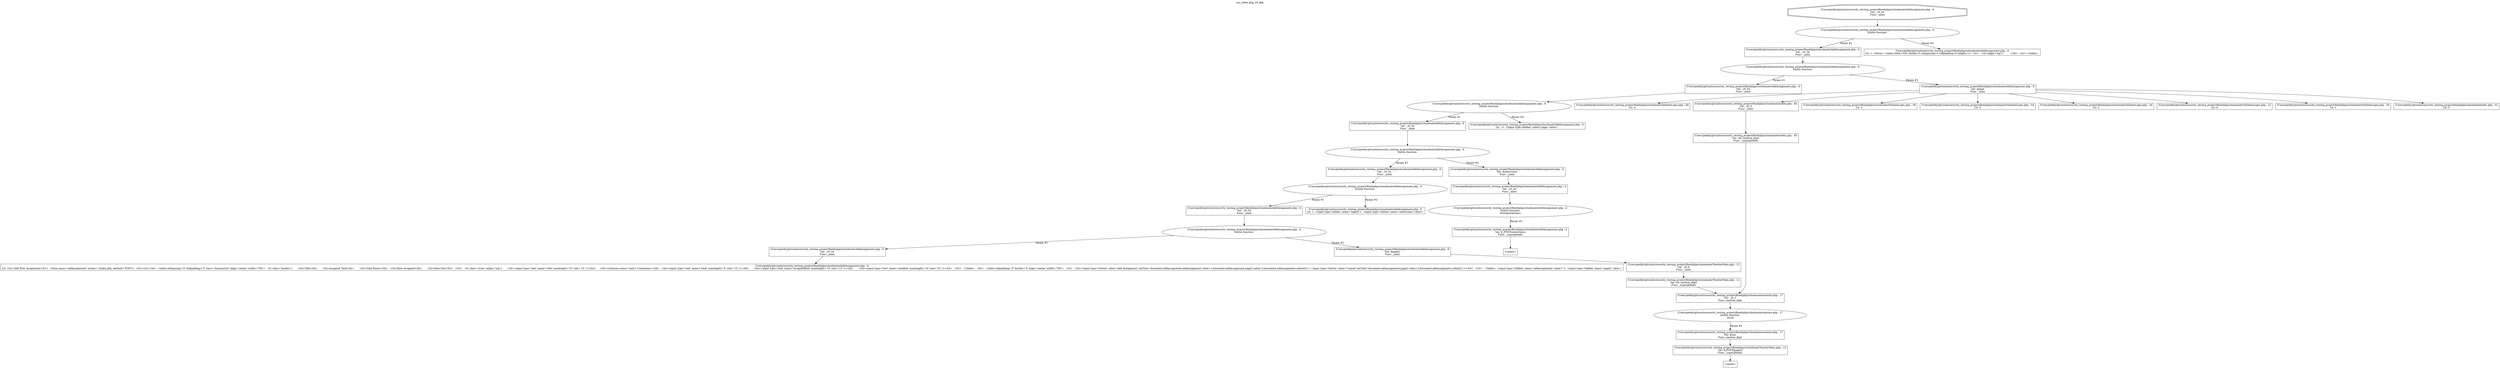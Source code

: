 digraph cfg {
  label="xss_index.php_24_dep";
  labelloc=t;
  n1 [shape=doubleoctagon, label="/Users/peddy/git/unitn/security_testing_project/fixed/php/schoolmate/AddAssignment.php : 6\nVar: _t0_34\nFunc: _main\n"];
  n2 [shape=ellipse, label="/Users/peddy/git/unitn/security_testing_project/fixed/php/schoolmate/AddAssignment.php : 6\nbuiltin function:\n.\n"];
  n3 [shape=box, label="/Users/peddy/git/unitn/security_testing_project/fixed/php/schoolmate/AddAssignment.php : 6\nVar: _t0_34\nFunc: _main\n"];
  n4 [shape=ellipse, label="/Users/peddy/git/unitn/security_testing_project/fixed/php/schoolmate/AddAssignment.php : 6\nbuiltin function:\n.\n"];
  n5 [shape=box, label="/Users/peddy/git/unitn/security_testing_project/fixed/php/schoolmate/AddAssignment.php : 6\nVar: _t0_34\nFunc: _main\n"];
  n6 [shape=ellipse, label="/Users/peddy/git/unitn/security_testing_project/fixed/php/schoolmate/AddAssignment.php : 6\nbuiltin function:\n.\n"];
  n7 [shape=box, label="/Users/peddy/git/unitn/security_testing_project/fixed/php/schoolmate/AddAssignment.php : 6\nVar: _t0_34\nFunc: _main\n"];
  n8 [shape=ellipse, label="/Users/peddy/git/unitn/security_testing_project/fixed/php/schoolmate/AddAssignment.php : 6\nbuiltin function:\n.\n"];
  n9 [shape=box, label="/Users/peddy/git/unitn/security_testing_project/fixed/php/schoolmate/AddAssignment.php : 6\nVar: _t0_34\nFunc: _main\n"];
  n10 [shape=ellipse, label="/Users/peddy/git/unitn/security_testing_project/fixed/php/schoolmate/AddAssignment.php : 6\nbuiltin function:\n.\n"];
  n11 [shape=box, label="/Users/peddy/git/unitn/security_testing_project/fixed/php/schoolmate/AddAssignment.php : 6\nVar: _t0_34\nFunc: _main\n"];
  n12 [shape=ellipse, label="/Users/peddy/git/unitn/security_testing_project/fixed/php/schoolmate/AddAssignment.php : 6\nbuiltin function:\n.\n"];
  n13 [shape=box, label="/Users/peddy/git/unitn/security_testing_project/fixed/php/schoolmate/AddAssignment.php : 6\nVar: _t0_34\nFunc: _main\n"];
  n14 [shape=box, label="/Users/peddy/git/unitn/security_testing_project/fixed/php/schoolmate/AddAssignment.php : 6\nLit: <h1>Add New Assignment</h1>  <form name='addassignment' action='./index.php' method='POST'>  <br><br><br>  <table cellspacing='0' cellpadding='5' class='dynamiclist' align='center' width='700'>   <tr class='header'>	<th>Title</th>	<th>Assigned Task</th>	<th>Total Points</th>	<th>Date Assigned</th>	<th>Date Due</th>   </tr>   <tr class='even' valign='top'>	<td><input type='text' name='title' maxlength='15' size='15' /></td>	<td><textarea name='task'></textarea></td>	<td><input type='text' name='total' maxlength='6' size='15' /></td>	<td><input type='text' name='assigneddate' maxlength='10' size='15' /></td>	<td><input type='text' name='duedate' maxlength='10' size='15' /></td>   </tr>   </table>   <br>   <table cellpadding='0' border='0' align='center' width='700'>   <tr>   <td><input type='button' value='Add Assignment' onClick='document.addassignment.addassignment.value=1;document.addassignment.page2.value=2;document.addassignment.submit();'> <input type='button' value='Cancel' onClick='document.addassignment.page2.value=2;document.addassignment.submit();'></td>   </tr>   </table>  <input type='hidden' name='addassignment' value=''>  <input type='hidden' name='page2' value='\n"];
  n15 [shape=box, label="/Users/peddy/git/unitn/security_testing_project/fixed/php/schoolmate/AddAssignment.php : 6\nVar: $page2\nFunc: _main\n"];
  n16 [shape=box, label="/Users/peddy/git/unitn/security_testing_project/fixed/php/schoolmate/TeacherMain.php : 12\nVar: _t0_8\nFunc: _main\n"];
  n17 [shape=box, label="/Users/peddy/git/unitn/security_testing_project/fixed/php/schoolmate/TeacherMain.php : 12\nVar: ret_sanitize_digit\nFunc: _superglobals\n"];
  n18 [shape=box, label="/Users/peddy/git/unitn/security_testing_project/fixed/php/schoolmate/sanitize.php : 17\nVar: _t0_2\nFunc: sanitize_digit\n"];
  n19 [shape=ellipse, label="/Users/peddy/git/unitn/security_testing_project/fixed/php/schoolmate/sanitize.php : 17\nbuiltin function:\nintval\n"];
  n20 [shape=box, label="/Users/peddy/git/unitn/security_testing_project/fixed/php/schoolmate/sanitize.php : 17\nVar: $raw\nFunc: sanitize_digit\n"];
  n21 [shape=box, label="/Users/peddy/git/unitn/security_testing_project/fixed/php/schoolmate/TeacherMain.php : 12\nVar: $_POST[page2]\nFunc: _superglobals\n"];
  n22 [shape=box, label="<uninit>"];
  n23 [shape=box, label="/Users/peddy/git/unitn/security_testing_project/fixed/php/schoolmate/AddAssignment.php : 6\nLit: >  <input type=hidden' name='logout'>  <input type='hidden' name='selectclass' value='\n"];
  n24 [shape=box, label="/Users/peddy/git/unitn/security_testing_project/fixed/php/schoolmate/AddAssignment.php : 6\nVar: $selectclass\nFunc: _main\n"];
  n25 [shape=box, label="/Users/peddy/git/unitn/security_testing_project/fixed/php/schoolmate/AddAssignment.php : 4\nVar: _t0_34\nFunc: _main\n"];
  n26 [shape=ellipse, label="/Users/peddy/git/unitn/security_testing_project/fixed/php/schoolmate/AddAssignment.php : 4\nbuiltin function:\nhtmlspecialchars\n"];
  n27 [shape=box, label="/Users/peddy/git/unitn/security_testing_project/fixed/php/schoolmate/AddAssignment.php : 4\nVar: $_POST[selectclass]\nFunc: _superglobals\n"];
  n28 [shape=box, label="<uninit>"];
  n29 [shape=box, label="/Users/peddy/git/unitn/security_testing_project/fixed/php/schoolmate/AddAssignment.php : 6\nLit:  />  <input type=hidden' name='page' value='\n"];
  n30 [shape=box, label="/Users/peddy/git/unitn/security_testing_project/fixed/php/schoolmate/AddAssignment.php : 6\nVar: $page\nFunc: _main\n"];
  n31 [shape=box, label="/Users/peddy/git/unitn/security_testing_project/fixed/php/schoolmate/ValidateLogin.php : 49\nLit: 4\n"];
  n32 [shape=box, label="/Users/peddy/git/unitn/security_testing_project/fixed/php/schoolmate/index.php : 40\nVar: _t0_0\nFunc: _main\n"];
  n33 [shape=box, label="/Users/peddy/git/unitn/security_testing_project/fixed/php/schoolmate/index.php : 40\nVar: ret_sanitize_digit\nFunc: _superglobals\n"];
  n34 [shape=box, label="/Users/peddy/git/unitn/security_testing_project/fixed/php/schoolmate/ValidateLogin.php : 39\nLit: 2\n"];
  n35 [shape=box, label="/Users/peddy/git/unitn/security_testing_project/fixed/php/schoolmate/ValidateLogin.php : 54\nLit: 5\n"];
  n36 [shape=box, label="/Users/peddy/git/unitn/security_testing_project/fixed/php/schoolmate/ValidateLogin.php : 44\nLit: 2\n"];
  n37 [shape=box, label="/Users/peddy/git/unitn/security_testing_project/fixed/php/schoolmate/ValidateLogin.php : 12\nLit: 0\n"];
  n38 [shape=box, label="/Users/peddy/git/unitn/security_testing_project/fixed/php/schoolmate/ValidateLogin.php : 34\nLit: 1\n"];
  n39 [shape=box, label="/Users/peddy/git/unitn/security_testing_project/fixed/php/schoolmate/index.php : 52\nLit: 0\n"];
  n40 [shape=box, label="/Users/peddy/git/unitn/security_testing_project/fixed/php/schoolmate/AddAssignment.php : 6\nLit: > </form> <table width=520' border=0 cellspacing=0 cellpadding=0 height=1>  <tr>   <td valign='top'>	&nbsp;   </td>  </tr> </table> \n"];
  n1 -> n2;
  n3 -> n4;
  n5 -> n6;
  n7 -> n8;
  n9 -> n10;
  n11 -> n12;
  n13 -> n14;
  n12 -> n13[label="Param #1"];
  n12 -> n15[label="Param #2"];
  n18 -> n19;
  n21 -> n22;
  n20 -> n21;
  n19 -> n20[label="Param #1"];
  n17 -> n18;
  n16 -> n17;
  n15 -> n16;
  n10 -> n11[label="Param #1"];
  n10 -> n23[label="Param #2"];
  n8 -> n9[label="Param #1"];
  n8 -> n24[label="Param #2"];
  n25 -> n26;
  n27 -> n28;
  n26 -> n27[label="Param #1"];
  n24 -> n25;
  n6 -> n7[label="Param #1"];
  n6 -> n29[label="Param #2"];
  n4 -> n5[label="Param #1"];
  n4 -> n30[label="Param #2"];
  n30 -> n31;
  n30 -> n32;
  n30 -> n34;
  n30 -> n35;
  n30 -> n36;
  n30 -> n37;
  n30 -> n38;
  n30 -> n39;
  n33 -> n18;
  n32 -> n33;
  n2 -> n3[label="Param #1"];
  n2 -> n40[label="Param #2"];
}
